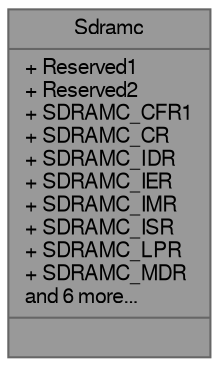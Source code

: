 digraph "Sdramc"
{
 // LATEX_PDF_SIZE
  bgcolor="transparent";
  edge [fontname=FreeSans,fontsize=10,labelfontname=FreeSans,labelfontsize=10];
  node [fontname=FreeSans,fontsize=10,shape=box,height=0.2,width=0.4];
  Node1 [shape=record,label="{Sdramc\n|+ Reserved1\l+ Reserved2\l+ SDRAMC_CFR1\l+ SDRAMC_CR\l+ SDRAMC_IDR\l+ SDRAMC_IER\l+ SDRAMC_IMR\l+ SDRAMC_ISR\l+ SDRAMC_LPR\l+ SDRAMC_MDR\land 6 more...\l|}",height=0.2,width=0.4,color="gray40", fillcolor="grey60", style="filled", fontcolor="black",tooltip="Sdramc hardware registers."];
}
